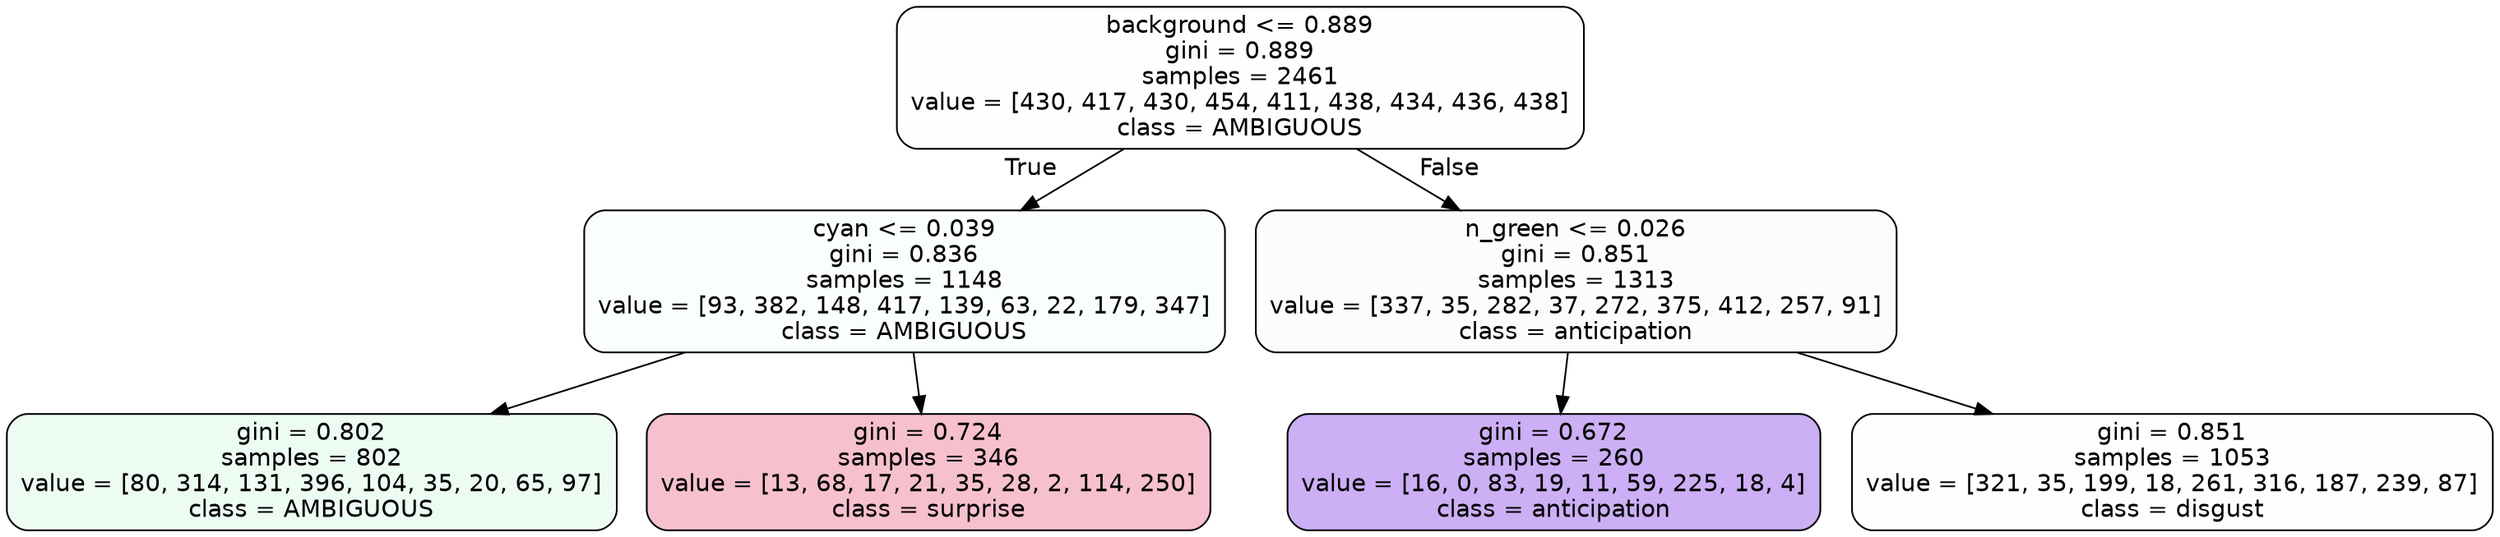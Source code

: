 digraph Tree {
node [shape=box, style="filled, rounded", color="black", fontname=helvetica] ;
edge [fontname=helvetica] ;
0 [label="background <= 0.889\ngini = 0.889\nsamples = 2461\nvalue = [430, 417, 430, 454, 411, 438, 434, 436, 438]\nclass = AMBIGUOUS", fillcolor="#39e58101"] ;
1 [label="cyan <= 0.039\ngini = 0.836\nsamples = 1148\nvalue = [93, 382, 148, 417, 139, 63, 22, 179, 347]\nclass = AMBIGUOUS", fillcolor="#39e58106"] ;
0 -> 1 [labeldistance=2.5, labelangle=45, headlabel="True"] ;
2 [label="gini = 0.802\nsamples = 802\nvalue = [80, 314, 131, 396, 104, 35, 20, 65, 97]\nclass = AMBIGUOUS", fillcolor="#39e58117"] ;
1 -> 2 ;
3 [label="gini = 0.724\nsamples = 346\nvalue = [13, 68, 17, 21, 35, 28, 2, 114, 250]\nclass = surprise", fillcolor="#e5396450"] ;
1 -> 3 ;
4 [label="n_green <= 0.026\ngini = 0.851\nsamples = 1313\nvalue = [337, 35, 282, 37, 272, 375, 412, 257, 91]\nclass = anticipation", fillcolor="#8139e505"] ;
0 -> 4 [labeldistance=2.5, labelangle=-45, headlabel="False"] ;
5 [label="gini = 0.672\nsamples = 260\nvalue = [16, 0, 83, 19, 11, 59, 225, 18, 4]\nclass = anticipation", fillcolor="#8139e567"] ;
4 -> 5 ;
6 [label="gini = 0.851\nsamples = 1053\nvalue = [321, 35, 199, 18, 261, 316, 187, 239, 87]\nclass = disgust", fillcolor="#e5813901"] ;
4 -> 6 ;
}